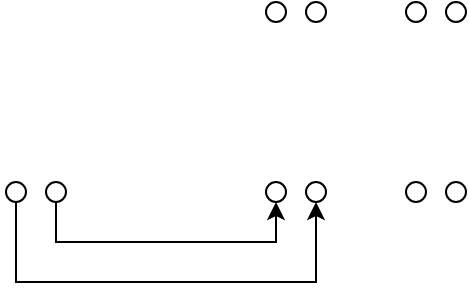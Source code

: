 <mxfile version="20.5.0" type="device" pages="3"><diagram id="5pnFQw1Es6rpp8GB0fTg" name="Страница 1"><mxGraphModel dx="1422" dy="684" grid="1" gridSize="10" guides="1" tooltips="1" connect="1" arrows="1" fold="1" page="1" pageScale="1" pageWidth="827" pageHeight="1169" math="0" shadow="0"><root><mxCell id="0"/><mxCell id="1" parent="0"/><mxCell id="B79gn7pqI2-7_9HuxcN5-2" value="" style="ellipse;whiteSpace=wrap;html=1;aspect=fixed;" parent="1" vertex="1"><mxGeometry x="140" y="270" width="10" height="10" as="geometry"/></mxCell><mxCell id="B79gn7pqI2-7_9HuxcN5-3" value="" style="ellipse;whiteSpace=wrap;html=1;aspect=fixed;" parent="1" vertex="1"><mxGeometry x="160" y="270" width="10" height="10" as="geometry"/></mxCell><mxCell id="B79gn7pqI2-7_9HuxcN5-6" value="" style="ellipse;whiteSpace=wrap;html=1;aspect=fixed;" parent="1" vertex="1"><mxGeometry x="140" y="180" width="10" height="10" as="geometry"/></mxCell><mxCell id="B79gn7pqI2-7_9HuxcN5-7" value="" style="ellipse;whiteSpace=wrap;html=1;aspect=fixed;" parent="1" vertex="1"><mxGeometry x="160" y="180" width="10" height="10" as="geometry"/></mxCell><mxCell id="B79gn7pqI2-7_9HuxcN5-11" style="edgeStyle=orthogonalEdgeStyle;rounded=0;orthogonalLoop=1;jettySize=auto;html=1;exitX=0.5;exitY=1;exitDx=0;exitDy=0;entryX=0.5;entryY=1;entryDx=0;entryDy=0;" parent="1" source="B79gn7pqI2-7_9HuxcN5-8" target="B79gn7pqI2-7_9HuxcN5-3" edge="1"><mxGeometry relative="1" as="geometry"><Array as="points"><mxPoint x="15" y="320"/><mxPoint x="165" y="320"/></Array></mxGeometry></mxCell><mxCell id="B79gn7pqI2-7_9HuxcN5-8" value="" style="ellipse;whiteSpace=wrap;html=1;aspect=fixed;" parent="1" vertex="1"><mxGeometry x="10" y="270" width="10" height="10" as="geometry"/></mxCell><mxCell id="B79gn7pqI2-7_9HuxcN5-10" style="edgeStyle=orthogonalEdgeStyle;rounded=0;orthogonalLoop=1;jettySize=auto;html=1;exitX=0.5;exitY=1;exitDx=0;exitDy=0;entryX=0.5;entryY=1;entryDx=0;entryDy=0;" parent="1" source="B79gn7pqI2-7_9HuxcN5-9" target="B79gn7pqI2-7_9HuxcN5-2" edge="1"><mxGeometry relative="1" as="geometry"/></mxCell><mxCell id="B79gn7pqI2-7_9HuxcN5-9" value="" style="ellipse;whiteSpace=wrap;html=1;aspect=fixed;" parent="1" vertex="1"><mxGeometry x="30" y="270" width="10" height="10" as="geometry"/></mxCell><mxCell id="B79gn7pqI2-7_9HuxcN5-12" value="" style="ellipse;whiteSpace=wrap;html=1;aspect=fixed;" parent="1" vertex="1"><mxGeometry x="210" y="270" width="10" height="10" as="geometry"/></mxCell><mxCell id="B79gn7pqI2-7_9HuxcN5-13" value="" style="ellipse;whiteSpace=wrap;html=1;aspect=fixed;" parent="1" vertex="1"><mxGeometry x="230" y="270" width="10" height="10" as="geometry"/></mxCell><mxCell id="B79gn7pqI2-7_9HuxcN5-14" value="" style="ellipse;whiteSpace=wrap;html=1;aspect=fixed;" parent="1" vertex="1"><mxGeometry x="210" y="180" width="10" height="10" as="geometry"/></mxCell><mxCell id="B79gn7pqI2-7_9HuxcN5-15" value="" style="ellipse;whiteSpace=wrap;html=1;aspect=fixed;" parent="1" vertex="1"><mxGeometry x="230" y="180" width="10" height="10" as="geometry"/></mxCell></root></mxGraphModel></diagram><diagram id="DfN9G4ouOBTlQGwdg9rJ" name="Страница 2"><mxGraphModel dx="569" dy="296" grid="1" gridSize="10" guides="1" tooltips="1" connect="1" arrows="1" fold="1" page="1" pageScale="1" pageWidth="827" pageHeight="1169" math="0" shadow="0"><root><mxCell id="0"/><mxCell id="1" parent="0"/><mxCell id="BCo64XXS9n7HilIrGIHr-55" value="" style="rounded=0;whiteSpace=wrap;html=1;strokeColor=#000000;fontSize=8;fontColor=#FF0000;fillColor=none;fontStyle=1" parent="1" vertex="1"><mxGeometry x="270" y="250" width="80" height="30" as="geometry"/></mxCell><mxCell id="BCo64XXS9n7HilIrGIHr-54" value="" style="rounded=0;whiteSpace=wrap;html=1;strokeColor=#000000;fontSize=8;fontColor=#FF0000;fillColor=none;fontStyle=1" parent="1" vertex="1"><mxGeometry x="140" y="250" width="80" height="30" as="geometry"/></mxCell><mxCell id="BCo64XXS9n7HilIrGIHr-53" value="" style="shape=card;whiteSpace=wrap;html=1;strokeColor=#000000;fontSize=8;fontColor=#FF0000;fillColor=none;size=20;fontStyle=1" parent="1" vertex="1"><mxGeometry x="372.5" y="200" width="127.5" height="80" as="geometry"/></mxCell><mxCell id="BCo64XXS9n7HilIrGIHr-17" style="edgeStyle=orthogonalEdgeStyle;rounded=0;orthogonalLoop=1;jettySize=auto;html=1;exitX=0.5;exitY=1;exitDx=0;exitDy=0;entryX=0.5;entryY=1;entryDx=0;entryDy=0;strokeColor=#FF0000;strokeWidth=2;fontStyle=1;fontSize=8;" parent="1" source="BCo64XXS9n7HilIrGIHr-1" target="BCo64XXS9n7HilIrGIHr-10" edge="1"><mxGeometry relative="1" as="geometry"/></mxCell><mxCell id="BCo64XXS9n7HilIrGIHr-1" value="A2" style="ellipse;whiteSpace=wrap;html=1;aspect=fixed;strokeColor=#FF0000;fontSize=8;labelPosition=right;verticalLabelPosition=middle;align=left;verticalAlign=middle;fontStyle=1" parent="1" vertex="1"><mxGeometry x="140" y="270" width="10" height="10" as="geometry"/></mxCell><mxCell id="BCo64XXS9n7HilIrGIHr-2" value="A1" style="ellipse;whiteSpace=wrap;html=1;aspect=fixed;fillColor=#0000CC;fontSize=8;labelPosition=right;verticalLabelPosition=middle;align=left;verticalAlign=middle;fontStyle=1" parent="1" vertex="1"><mxGeometry x="140" y="250" width="10" height="10" as="geometry"/></mxCell><mxCell id="BCo64XXS9n7HilIrGIHr-3" value="A1" style="ellipse;whiteSpace=wrap;html=1;aspect=fixed;strokeColor=#0000CC;fillColor=#0000CC;fontSize=8;labelPosition=right;verticalLabelPosition=middle;align=left;verticalAlign=middle;fontStyle=1" parent="1" vertex="1"><mxGeometry x="270" y="250" width="10" height="10" as="geometry"/></mxCell><mxCell id="BCo64XXS9n7HilIrGIHr-4" value="&lt;span style=&quot;text-align: left; font-size: 8px;&quot;&gt;A2&lt;/span&gt;" style="ellipse;whiteSpace=wrap;html=1;aspect=fixed;strokeColor=#FF0000;fontSize=8;labelPosition=right;verticalLabelPosition=middle;align=left;verticalAlign=middle;fontStyle=1" parent="1" vertex="1"><mxGeometry x="270" y="270" width="10" height="10" as="geometry"/></mxCell><mxCell id="BCo64XXS9n7HilIrGIHr-50" style="edgeStyle=orthogonalEdgeStyle;rounded=0;orthogonalLoop=1;jettySize=auto;html=1;exitX=0.5;exitY=1;exitDx=0;exitDy=0;entryX=0.5;entryY=0;entryDx=0;entryDy=0;strokeColor=#0000CC;fontSize=8;fontColor=#FF0000;endArrow=classic;endFill=1;strokeWidth=2;fontStyle=1" parent="1" source="BCo64XXS9n7HilIrGIHr-6" target="BCo64XXS9n7HilIrGIHr-2" edge="1"><mxGeometry relative="1" as="geometry"/></mxCell><mxCell id="BCo64XXS9n7HilIrGIHr-6" value="ноль с выключателя 1" style="ellipse;whiteSpace=wrap;html=1;aspect=fixed;labelPosition=center;verticalLabelPosition=top;align=center;verticalAlign=bottom;fontSize=8;fillColor=#0000CC;fontStyle=1" parent="1" vertex="1"><mxGeometry x="140" y="210" width="10" height="10" as="geometry"/></mxCell><mxCell id="BCo64XXS9n7HilIrGIHr-7" style="edgeStyle=orthogonalEdgeStyle;rounded=0;orthogonalLoop=1;jettySize=auto;html=1;exitX=0.5;exitY=1;exitDx=0;exitDy=0;entryX=0.5;entryY=1;entryDx=0;entryDy=0;strokeColor=#FF0000;fontStyle=1;fontSize=8;" parent="1" source="BCo64XXS9n7HilIrGIHr-8" target="BCo64XXS9n7HilIrGIHr-1" edge="1"><mxGeometry relative="1" as="geometry"/></mxCell><mxCell id="BCo64XXS9n7HilIrGIHr-46" style="edgeStyle=orthogonalEdgeStyle;rounded=0;orthogonalLoop=1;jettySize=auto;html=1;exitX=0.5;exitY=1;exitDx=0;exitDy=0;entryX=0.5;entryY=1;entryDx=0;entryDy=0;fontSize=8;endArrow=classic;endFill=1;strokeColor=#FF0000;strokeWidth=2;fontStyle=1" parent="1" source="BCo64XXS9n7HilIrGIHr-8" target="BCo64XXS9n7HilIrGIHr-4" edge="1"><mxGeometry relative="1" as="geometry"/></mxCell><mxCell id="BCo64XXS9n7HilIrGIHr-47" style="edgeStyle=orthogonalEdgeStyle;rounded=0;orthogonalLoop=1;jettySize=auto;html=1;exitX=0.5;exitY=1;exitDx=0;exitDy=0;entryX=0.5;entryY=1;entryDx=0;entryDy=0;fontSize=8;endArrow=classic;endFill=1;strokeColor=#FF0000;strokeWidth=2;fontStyle=1" parent="1" source="BCo64XXS9n7HilIrGIHr-8" target="BCo64XXS9n7HilIrGIHr-12" edge="1"><mxGeometry relative="1" as="geometry"/></mxCell><mxCell id="BCo64XXS9n7HilIrGIHr-52" style="edgeStyle=orthogonalEdgeStyle;rounded=0;orthogonalLoop=1;jettySize=auto;html=1;exitX=0.5;exitY=1;exitDx=0;exitDy=0;entryX=0.5;entryY=1;entryDx=0;entryDy=0;strokeColor=#FF0000;fontSize=8;fontColor=#FF0000;endArrow=classic;endFill=1;strokeWidth=2;fontStyle=1;jumpStyle=none;" parent="1" source="BCo64XXS9n7HilIrGIHr-8" target="BCo64XXS9n7HilIrGIHr-22" edge="1"><mxGeometry relative="1" as="geometry"/></mxCell><mxCell id="BCo64XXS9n7HilIrGIHr-8" value="&lt;font style=&quot;font-size: 8px;&quot;&gt;220&lt;/font&gt;" style="ellipse;whiteSpace=wrap;html=1;aspect=fixed;labelPosition=center;verticalLabelPosition=top;align=center;verticalAlign=bottom;strokeColor=#FF0000;fontStyle=1;fontSize=8;" parent="1" vertex="1"><mxGeometry x="30" y="270" width="10" height="10" as="geometry"/></mxCell><mxCell id="BCo64XXS9n7HilIrGIHr-45" style="edgeStyle=orthogonalEdgeStyle;rounded=0;orthogonalLoop=1;jettySize=auto;html=1;exitX=1;exitY=0.5;exitDx=0;exitDy=0;entryX=0.5;entryY=0;entryDx=0;entryDy=0;fontSize=8;endArrow=classic;endFill=1;strokeColor=#FF0000;strokeWidth=2;fontStyle=1" parent="1" source="BCo64XXS9n7HilIrGIHr-9" target="BCo64XXS9n7HilIrGIHr-31" edge="1"><mxGeometry relative="1" as="geometry"><Array as="points"><mxPoint x="240" y="255"/><mxPoint x="240" y="130"/><mxPoint x="435" y="130"/></Array></mxGeometry></mxCell><mxCell id="BCo64XXS9n7HilIrGIHr-9" value="&lt;font style=&quot;font-size: 8px;&quot;&gt;14(NO)&lt;/font&gt;" style="ellipse;whiteSpace=wrap;html=1;aspect=fixed;fillColor=#FF0000;labelPosition=left;verticalLabelPosition=middle;align=right;verticalAlign=middle;fontSize=8;fontStyle=1" parent="1" vertex="1"><mxGeometry x="210" y="250" width="10" height="10" as="geometry"/></mxCell><mxCell id="BCo64XXS9n7HilIrGIHr-10" value="11(COM)" style="ellipse;whiteSpace=wrap;html=1;aspect=fixed;strokeColor=#FF0000;labelPosition=left;verticalLabelPosition=middle;align=right;verticalAlign=middle;fontSize=8;fontStyle=1" parent="1" vertex="1"><mxGeometry x="210" y="270" width="10" height="10" as="geometry"/></mxCell><mxCell id="BCo64XXS9n7HilIrGIHr-44" style="edgeStyle=orthogonalEdgeStyle;rounded=0;orthogonalLoop=1;jettySize=auto;html=1;exitX=1;exitY=0.5;exitDx=0;exitDy=0;entryX=0.5;entryY=0;entryDx=0;entryDy=0;fontSize=8;endArrow=classic;endFill=1;strokeColor=#FF0000;strokeWidth=2;fontStyle=1" parent="1" source="BCo64XXS9n7HilIrGIHr-11" target="BCo64XXS9n7HilIrGIHr-30" edge="1"><mxGeometry relative="1" as="geometry"><Array as="points"><mxPoint x="360" y="255"/><mxPoint x="360" y="140"/><mxPoint x="415" y="140"/></Array></mxGeometry></mxCell><mxCell id="BCo64XXS9n7HilIrGIHr-11" value="14(NO)" style="ellipse;whiteSpace=wrap;html=1;aspect=fixed;fillColor=#FF0000;labelPosition=left;verticalLabelPosition=middle;align=right;verticalAlign=middle;fontSize=8;fontStyle=1" parent="1" vertex="1"><mxGeometry x="340" y="250" width="10" height="10" as="geometry"/></mxCell><mxCell id="BCo64XXS9n7HilIrGIHr-12" value="11(COM)" style="ellipse;whiteSpace=wrap;html=1;aspect=fixed;strokeColor=#FF0000;labelPosition=left;verticalLabelPosition=middle;align=right;verticalAlign=middle;fontSize=8;fontStyle=1" parent="1" vertex="1"><mxGeometry x="340" y="270" width="10" height="10" as="geometry"/></mxCell><mxCell id="BCo64XXS9n7HilIrGIHr-29" style="edgeStyle=orthogonalEdgeStyle;rounded=0;orthogonalLoop=1;jettySize=auto;html=1;exitX=1;exitY=0.5;exitDx=0;exitDy=0;entryX=0;entryY=0.5;entryDx=0;entryDy=0;fontSize=8;endArrow=none;endFill=0;strokeColor=#FF0000;strokeWidth=5;fontStyle=1" parent="1" source="BCo64XXS9n7HilIrGIHr-22" target="BCo64XXS9n7HilIrGIHr-23" edge="1"><mxGeometry relative="1" as="geometry"/></mxCell><mxCell id="BCo64XXS9n7HilIrGIHr-22" value="фаза" style="ellipse;whiteSpace=wrap;html=1;aspect=fixed;labelPosition=center;verticalLabelPosition=top;align=center;verticalAlign=bottom;fontSize=8;strokeColor=#FF0000;fontStyle=1" parent="1" vertex="1"><mxGeometry x="400" y="270" width="10" height="10" as="geometry"/></mxCell><mxCell id="BCo64XXS9n7HilIrGIHr-23" value="фаза" style="ellipse;whiteSpace=wrap;html=1;aspect=fixed;labelPosition=center;verticalLabelPosition=top;align=center;verticalAlign=bottom;fontSize=8;strokeColor=#FF0000;fontStyle=1" parent="1" vertex="1"><mxGeometry x="420" y="270" width="10" height="10" as="geometry"/></mxCell><mxCell id="B5a2nJnETkFJoJ1aWdCO-7" style="edgeStyle=orthogonalEdgeStyle;rounded=0;orthogonalLoop=1;jettySize=auto;html=1;exitX=0.5;exitY=1;exitDx=0;exitDy=0;entryX=0.5;entryY=0;entryDx=0;entryDy=0;strokeWidth=2;fontSize=8;strokeColor=#FF0000;" edge="1" parent="1" source="BCo64XXS9n7HilIrGIHr-25" target="B5a2nJnETkFJoJ1aWdCO-3"><mxGeometry relative="1" as="geometry"/></mxCell><mxCell id="BCo64XXS9n7HilIrGIHr-25" value="выход реле1 (фаза)" style="ellipse;whiteSpace=wrap;html=1;aspect=fixed;labelPosition=center;verticalLabelPosition=top;align=center;verticalAlign=bottom;fontSize=8;fillColor=#FF0000;fontStyle=1" parent="1" vertex="1"><mxGeometry x="450" y="270" width="10" height="10" as="geometry"/></mxCell><mxCell id="B5a2nJnETkFJoJ1aWdCO-8" style="edgeStyle=orthogonalEdgeStyle;rounded=0;orthogonalLoop=1;jettySize=auto;html=1;exitX=0.5;exitY=1;exitDx=0;exitDy=0;entryX=0.5;entryY=0;entryDx=0;entryDy=0;strokeWidth=2;fontSize=8;strokeColor=#FF0000;" edge="1" parent="1" source="BCo64XXS9n7HilIrGIHr-26" target="B5a2nJnETkFJoJ1aWdCO-4"><mxGeometry relative="1" as="geometry"/></mxCell><mxCell id="BCo64XXS9n7HilIrGIHr-26" value="выход реле2 (фаза)" style="ellipse;whiteSpace=wrap;html=1;aspect=fixed;labelPosition=center;verticalLabelPosition=top;align=center;verticalAlign=bottom;fontSize=8;fillColor=#FF0000;fontStyle=1" parent="1" vertex="1"><mxGeometry x="480" y="270" width="10" height="10" as="geometry"/></mxCell><mxCell id="BCo64XXS9n7HilIrGIHr-27" value="ноль&lt;br style=&quot;font-size: 8px;&quot;&gt;" style="ellipse;whiteSpace=wrap;html=1;aspect=fixed;labelPosition=center;verticalLabelPosition=top;align=center;verticalAlign=bottom;fontSize=8;strokeColor=#0000CC;fontStyle=1" parent="1" vertex="1"><mxGeometry x="380" y="270" width="10" height="10" as="geometry"/></mxCell><mxCell id="BCo64XXS9n7HilIrGIHr-30" value="" style="ellipse;whiteSpace=wrap;html=1;aspect=fixed;labelPosition=center;verticalLabelPosition=top;align=center;verticalAlign=bottom;fontSize=8;fillColor=#FF0000;fontStyle=1" parent="1" vertex="1"><mxGeometry x="410" y="200" width="10" height="10" as="geometry"/></mxCell><mxCell id="BCo64XXS9n7HilIrGIHr-31" value="" style="ellipse;whiteSpace=wrap;html=1;aspect=fixed;labelPosition=center;verticalLabelPosition=top;align=center;verticalAlign=bottom;fontSize=8;fillColor=#FF0000;fontStyle=1" parent="1" vertex="1"><mxGeometry x="430" y="200" width="10" height="10" as="geometry"/></mxCell><mxCell id="BCo64XXS9n7HilIrGIHr-38" style="edgeStyle=orthogonalEdgeStyle;rounded=0;orthogonalLoop=1;jettySize=auto;html=1;exitX=1;exitY=0.5;exitDx=0;exitDy=0;entryX=0.5;entryY=1;entryDx=0;entryDy=0;fontSize=8;endArrow=classic;endFill=1;strokeColor=#0000CC;strokeWidth=2;fontStyle=1" parent="1" source="BCo64XXS9n7HilIrGIHr-35" target="BCo64XXS9n7HilIrGIHr-27" edge="1"><mxGeometry relative="1" as="geometry"><Array as="points"><mxPoint x="385" y="315"/></Array></mxGeometry></mxCell><mxCell id="BCo64XXS9n7HilIrGIHr-35" value="&lt;font style=&quot;font-size: 8px;&quot;&gt;ноль&lt;/font&gt;" style="ellipse;whiteSpace=wrap;html=1;aspect=fixed;labelPosition=center;verticalLabelPosition=bottom;align=center;verticalAlign=top;strokeColor=#0000CC;fontStyle=1;fontSize=8;" parent="1" vertex="1"><mxGeometry x="30" y="310" width="10" height="10" as="geometry"/></mxCell><mxCell id="BCo64XXS9n7HilIrGIHr-51" style="edgeStyle=orthogonalEdgeStyle;rounded=0;orthogonalLoop=1;jettySize=auto;html=1;exitX=0.5;exitY=1;exitDx=0;exitDy=0;entryX=0.5;entryY=0;entryDx=0;entryDy=0;strokeColor=#0000CC;fontSize=8;fontColor=#FF0000;endArrow=classic;endFill=1;strokeWidth=2;fontStyle=1" parent="1" source="BCo64XXS9n7HilIrGIHr-48" target="BCo64XXS9n7HilIrGIHr-3" edge="1"><mxGeometry relative="1" as="geometry"/></mxCell><mxCell id="BCo64XXS9n7HilIrGIHr-48" value="ноль с выключателя 2" style="ellipse;whiteSpace=wrap;html=1;aspect=fixed;labelPosition=center;verticalLabelPosition=top;align=center;verticalAlign=bottom;fontSize=8;fillColor=#0000CC;fontStyle=1" parent="1" vertex="1"><mxGeometry x="270" y="210" width="10" height="10" as="geometry"/></mxCell><mxCell id="B5a2nJnETkFJoJ1aWdCO-3" value="комната&lt;br&gt;" style="ellipse;whiteSpace=wrap;html=1;aspect=fixed;labelPosition=left;verticalLabelPosition=middle;align=right;verticalAlign=middle;fontSize=8;fillColor=#FF0000;fontStyle=1" vertex="1" parent="1"><mxGeometry x="450" y="300" width="10" height="10" as="geometry"/></mxCell><mxCell id="B5a2nJnETkFJoJ1aWdCO-4" value="балкон" style="ellipse;whiteSpace=wrap;html=1;aspect=fixed;labelPosition=center;verticalLabelPosition=bottom;align=center;verticalAlign=top;fontSize=8;fillColor=#FF0000;fontStyle=1" vertex="1" parent="1"><mxGeometry x="480" y="300" width="10" height="10" as="geometry"/></mxCell></root></mxGraphModel></diagram><diagram id="7bYLZHkeZaUVBMXZhZKi" name="Страница 3"><mxGraphModel dx="677" dy="353" grid="1" gridSize="10" guides="1" tooltips="1" connect="1" arrows="1" fold="1" page="1" pageScale="1" pageWidth="827" pageHeight="1169" math="0" shadow="0"><root><mxCell id="0"/><mxCell id="1" parent="0"/><mxCell id="_K1MS7OITGiY3CQB54G0-1" value="&lt;span style=&quot;color: rgb(0, 0, 0);&quot;&gt;&lt;i&gt;&lt;u&gt;&lt;font style=&quot;font-size: 7px;&quot;&gt;Промежуточное реле&lt;/font&gt;&lt;/u&gt;&lt;/i&gt;&lt;/span&gt;" style="rounded=0;whiteSpace=wrap;html=1;strokeColor=#000000;fontSize=8;fontColor=#FF0000;fillColor=none;fontStyle=1" vertex="1" parent="1"><mxGeometry x="260" y="240" width="90" height="40" as="geometry"/></mxCell><mxCell id="_K1MS7OITGiY3CQB54G0-2" value="&lt;font size=&quot;1&quot; color=&quot;#000000&quot;&gt;&lt;i style=&quot;font-size: 7px;&quot;&gt;&lt;u&gt;Промежуточное реле&lt;/u&gt;&lt;/i&gt;&lt;/font&gt;" style="rounded=0;whiteSpace=wrap;html=1;strokeColor=#000000;fontSize=8;fontColor=#FF0000;fillColor=none;fontStyle=1" vertex="1" parent="1"><mxGeometry x="150" y="240" width="90" height="40" as="geometry"/></mxCell><mxCell id="_K1MS7OITGiY3CQB54G0-3" value="&lt;i&gt;&lt;u&gt;&lt;font style=&quot;font-size: 8px;&quot; color=&quot;#000000&quot;&gt;Sonoff Dual R3&lt;/font&gt;&lt;/u&gt;&lt;/i&gt;" style="shape=card;whiteSpace=wrap;html=1;strokeColor=#000000;fontSize=8;fontColor=#FF0000;fillColor=none;size=20;fontStyle=1;align=left;" vertex="1" parent="1"><mxGeometry x="372.5" y="200" width="127.5" height="80" as="geometry"/></mxCell><mxCell id="_K1MS7OITGiY3CQB54G0-4" style="edgeStyle=orthogonalEdgeStyle;rounded=0;orthogonalLoop=1;jettySize=auto;html=1;exitX=0.5;exitY=1;exitDx=0;exitDy=0;entryX=0.5;entryY=1;entryDx=0;entryDy=0;strokeColor=#FF0000;strokeWidth=2;fontStyle=1;fontSize=8;" edge="1" parent="1" source="_K1MS7OITGiY3CQB54G0-5" target="_K1MS7OITGiY3CQB54G0-18"><mxGeometry relative="1" as="geometry"/></mxCell><mxCell id="_K1MS7OITGiY3CQB54G0-5" value="A2" style="ellipse;whiteSpace=wrap;html=1;aspect=fixed;strokeColor=#FF0000;fontSize=8;labelPosition=right;verticalLabelPosition=middle;align=left;verticalAlign=middle;fontStyle=1" vertex="1" parent="1"><mxGeometry x="150" y="270" width="10" height="10" as="geometry"/></mxCell><mxCell id="_K1MS7OITGiY3CQB54G0-6" value="A1" style="ellipse;whiteSpace=wrap;html=1;aspect=fixed;fillColor=#0000CC;fontSize=8;labelPosition=right;verticalLabelPosition=middle;align=left;verticalAlign=middle;fontStyle=1" vertex="1" parent="1"><mxGeometry x="150" y="240" width="10" height="10" as="geometry"/></mxCell><mxCell id="_K1MS7OITGiY3CQB54G0-7" value="A1" style="ellipse;whiteSpace=wrap;html=1;aspect=fixed;strokeColor=#000000;fillColor=#0000CC;fontSize=8;labelPosition=right;verticalLabelPosition=middle;align=left;verticalAlign=middle;fontStyle=1" vertex="1" parent="1"><mxGeometry x="260" y="240" width="10" height="10" as="geometry"/></mxCell><mxCell id="_K1MS7OITGiY3CQB54G0-8" value="&lt;span style=&quot;text-align: left; font-size: 8px;&quot;&gt;A2&lt;/span&gt;" style="ellipse;whiteSpace=wrap;html=1;aspect=fixed;strokeColor=#FF0000;fontSize=8;labelPosition=right;verticalLabelPosition=middle;align=left;verticalAlign=middle;fontStyle=1" vertex="1" parent="1"><mxGeometry x="260" y="270" width="10" height="10" as="geometry"/></mxCell><mxCell id="_K1MS7OITGiY3CQB54G0-9" style="edgeStyle=orthogonalEdgeStyle;rounded=0;orthogonalLoop=1;jettySize=auto;html=1;exitX=1;exitY=0.5;exitDx=0;exitDy=0;entryX=0.5;entryY=0;entryDx=0;entryDy=0;strokeColor=#0000CC;fontSize=8;fontColor=#FF0000;endArrow=classic;endFill=1;strokeWidth=2;fontStyle=1" edge="1" parent="1" source="_K1MS7OITGiY3CQB54G0-10" target="_K1MS7OITGiY3CQB54G0-6"><mxGeometry relative="1" as="geometry"><Array as="points"><mxPoint x="155" y="220"/></Array></mxGeometry></mxCell><mxCell id="_K1MS7OITGiY3CQB54G0-10" value="выход с выключателя 1 (ноль)" style="ellipse;whiteSpace=wrap;html=1;aspect=fixed;labelPosition=center;verticalLabelPosition=top;align=center;verticalAlign=bottom;fontSize=8;fillColor=#0000CC;fontStyle=1" vertex="1" parent="1"><mxGeometry x="110" y="215" width="10" height="10" as="geometry"/></mxCell><mxCell id="_K1MS7OITGiY3CQB54G0-11" style="edgeStyle=orthogonalEdgeStyle;rounded=0;orthogonalLoop=1;jettySize=auto;html=1;exitX=0.5;exitY=1;exitDx=0;exitDy=0;entryX=0.5;entryY=1;entryDx=0;entryDy=0;strokeColor=#FF0000;fontStyle=1;fontSize=8;" edge="1" parent="1" source="_K1MS7OITGiY3CQB54G0-15" target="_K1MS7OITGiY3CQB54G0-5"><mxGeometry relative="1" as="geometry"/></mxCell><mxCell id="_K1MS7OITGiY3CQB54G0-12" style="edgeStyle=orthogonalEdgeStyle;rounded=0;orthogonalLoop=1;jettySize=auto;html=1;exitX=0.5;exitY=1;exitDx=0;exitDy=0;entryX=0.5;entryY=1;entryDx=0;entryDy=0;fontSize=8;endArrow=classic;endFill=1;strokeColor=#FF0000;strokeWidth=2;fontStyle=1" edge="1" parent="1" source="_K1MS7OITGiY3CQB54G0-15" target="_K1MS7OITGiY3CQB54G0-8"><mxGeometry relative="1" as="geometry"/></mxCell><mxCell id="_K1MS7OITGiY3CQB54G0-13" style="edgeStyle=orthogonalEdgeStyle;rounded=0;orthogonalLoop=1;jettySize=auto;html=1;exitX=0.5;exitY=1;exitDx=0;exitDy=0;entryX=0.5;entryY=1;entryDx=0;entryDy=0;fontSize=8;endArrow=classic;endFill=1;strokeColor=#FF0000;strokeWidth=2;fontStyle=1" edge="1" parent="1" source="_K1MS7OITGiY3CQB54G0-15" target="_K1MS7OITGiY3CQB54G0-21"><mxGeometry relative="1" as="geometry"/></mxCell><mxCell id="_K1MS7OITGiY3CQB54G0-14" style="edgeStyle=orthogonalEdgeStyle;rounded=0;orthogonalLoop=1;jettySize=auto;html=1;exitX=0.5;exitY=1;exitDx=0;exitDy=0;entryX=0.5;entryY=1;entryDx=0;entryDy=0;strokeColor=#FF0000;fontSize=8;fontColor=#FF0000;endArrow=classic;endFill=1;strokeWidth=2;fontStyle=1;jumpStyle=none;" edge="1" parent="1" source="_K1MS7OITGiY3CQB54G0-15" target="_K1MS7OITGiY3CQB54G0-23"><mxGeometry relative="1" as="geometry"/></mxCell><mxCell id="_K1MS7OITGiY3CQB54G0-15" value="&lt;font style=&quot;font-size: 8px;&quot;&gt;220&lt;/font&gt;" style="ellipse;whiteSpace=wrap;html=1;aspect=fixed;labelPosition=center;verticalLabelPosition=top;align=center;verticalAlign=bottom;strokeColor=#FF0000;fontStyle=1;fontSize=8;" vertex="1" parent="1"><mxGeometry x="110" y="270" width="10" height="10" as="geometry"/></mxCell><mxCell id="_K1MS7OITGiY3CQB54G0-16" style="edgeStyle=orthogonalEdgeStyle;rounded=0;orthogonalLoop=1;jettySize=auto;html=1;exitX=0.5;exitY=0;exitDx=0;exitDy=0;entryX=0.5;entryY=0;entryDx=0;entryDy=0;fontSize=8;endArrow=classic;endFill=1;strokeColor=#FF0000;strokeWidth=2;fontStyle=1" edge="1" parent="1" source="_K1MS7OITGiY3CQB54G0-17" target="_K1MS7OITGiY3CQB54G0-31"><mxGeometry relative="1" as="geometry"><Array as="points"><mxPoint x="235" y="150"/><mxPoint x="435" y="150"/></Array></mxGeometry></mxCell><mxCell id="_K1MS7OITGiY3CQB54G0-17" value="&lt;font style=&quot;font-size: 8px;&quot;&gt;14(NO)&lt;/font&gt;" style="ellipse;whiteSpace=wrap;html=1;aspect=fixed;fillColor=#FF0000;labelPosition=left;verticalLabelPosition=middle;align=right;verticalAlign=middle;fontSize=8;fontStyle=1" vertex="1" parent="1"><mxGeometry x="230" y="240" width="10" height="10" as="geometry"/></mxCell><mxCell id="_K1MS7OITGiY3CQB54G0-18" value="11(COM)" style="ellipse;whiteSpace=wrap;html=1;aspect=fixed;strokeColor=#FF0000;labelPosition=left;verticalLabelPosition=middle;align=right;verticalAlign=middle;fontSize=8;fontStyle=1" vertex="1" parent="1"><mxGeometry x="230" y="270" width="10" height="10" as="geometry"/></mxCell><mxCell id="_K1MS7OITGiY3CQB54G0-19" style="edgeStyle=orthogonalEdgeStyle;rounded=0;orthogonalLoop=1;jettySize=auto;html=1;exitX=0.5;exitY=0;exitDx=0;exitDy=0;entryX=0.5;entryY=0;entryDx=0;entryDy=0;fontSize=8;endArrow=classic;endFill=1;strokeColor=#FF0000;strokeWidth=2;fontStyle=1" edge="1" parent="1" source="_K1MS7OITGiY3CQB54G0-20" target="_K1MS7OITGiY3CQB54G0-30"><mxGeometry relative="1" as="geometry"><Array as="points"><mxPoint x="345" y="170"/><mxPoint x="415" y="170"/></Array></mxGeometry></mxCell><mxCell id="_K1MS7OITGiY3CQB54G0-20" value="14(NO)" style="ellipse;whiteSpace=wrap;html=1;aspect=fixed;fillColor=#FF0000;labelPosition=left;verticalLabelPosition=middle;align=right;verticalAlign=middle;fontSize=8;fontStyle=1" vertex="1" parent="1"><mxGeometry x="340" y="240" width="10" height="10" as="geometry"/></mxCell><mxCell id="_K1MS7OITGiY3CQB54G0-21" value="11(COM)" style="ellipse;whiteSpace=wrap;html=1;aspect=fixed;strokeColor=#FF0000;labelPosition=left;verticalLabelPosition=middle;align=right;verticalAlign=middle;fontSize=8;fontStyle=1" vertex="1" parent="1"><mxGeometry x="340" y="270" width="10" height="10" as="geometry"/></mxCell><mxCell id="_K1MS7OITGiY3CQB54G0-22" style="edgeStyle=orthogonalEdgeStyle;rounded=0;orthogonalLoop=1;jettySize=auto;html=1;exitX=1;exitY=0.5;exitDx=0;exitDy=0;entryX=0;entryY=0.5;entryDx=0;entryDy=0;fontSize=8;endArrow=none;endFill=0;strokeColor=#FF0000;strokeWidth=5;fontStyle=1" edge="1" parent="1" source="_K1MS7OITGiY3CQB54G0-23" target="_K1MS7OITGiY3CQB54G0-24"><mxGeometry relative="1" as="geometry"/></mxCell><mxCell id="_K1MS7OITGiY3CQB54G0-23" value="фаза" style="ellipse;whiteSpace=wrap;html=1;aspect=fixed;labelPosition=center;verticalLabelPosition=top;align=center;verticalAlign=bottom;fontSize=8;strokeColor=#FF0000;fontStyle=1" vertex="1" parent="1"><mxGeometry x="400" y="270" width="10" height="10" as="geometry"/></mxCell><mxCell id="_K1MS7OITGiY3CQB54G0-24" value="фаза" style="ellipse;whiteSpace=wrap;html=1;aspect=fixed;labelPosition=center;verticalLabelPosition=top;align=center;verticalAlign=bottom;fontSize=8;strokeColor=#FF0000;fontStyle=1" vertex="1" parent="1"><mxGeometry x="420" y="270" width="10" height="10" as="geometry"/></mxCell><mxCell id="_K1MS7OITGiY3CQB54G0-25" style="edgeStyle=orthogonalEdgeStyle;rounded=0;orthogonalLoop=1;jettySize=auto;html=1;exitX=0.5;exitY=1;exitDx=0;exitDy=0;entryX=0.5;entryY=0;entryDx=0;entryDy=0;strokeWidth=2;fontSize=8;strokeColor=#FF0000;" edge="1" parent="1" source="_K1MS7OITGiY3CQB54G0-26" target="_K1MS7OITGiY3CQB54G0-36"><mxGeometry relative="1" as="geometry"/></mxCell><mxCell id="_K1MS7OITGiY3CQB54G0-26" value="выход реле1 (фаза)" style="ellipse;whiteSpace=wrap;html=1;aspect=fixed;labelPosition=center;verticalLabelPosition=top;align=center;verticalAlign=bottom;fontSize=8;fillColor=#FF0000;fontStyle=1" vertex="1" parent="1"><mxGeometry x="450" y="270" width="10" height="10" as="geometry"/></mxCell><mxCell id="_K1MS7OITGiY3CQB54G0-27" style="edgeStyle=orthogonalEdgeStyle;rounded=0;orthogonalLoop=1;jettySize=auto;html=1;exitX=0.5;exitY=1;exitDx=0;exitDy=0;entryX=0.5;entryY=0;entryDx=0;entryDy=0;strokeWidth=2;fontSize=8;strokeColor=#FF0000;" edge="1" parent="1" source="_K1MS7OITGiY3CQB54G0-28" target="_K1MS7OITGiY3CQB54G0-37"><mxGeometry relative="1" as="geometry"/></mxCell><mxCell id="_K1MS7OITGiY3CQB54G0-28" value="выход реле2 (фаза)" style="ellipse;whiteSpace=wrap;html=1;aspect=fixed;labelPosition=center;verticalLabelPosition=top;align=center;verticalAlign=bottom;fontSize=8;fillColor=#FF0000;fontStyle=1" vertex="1" parent="1"><mxGeometry x="480" y="270" width="10" height="10" as="geometry"/></mxCell><mxCell id="_K1MS7OITGiY3CQB54G0-29" value="ноль&lt;br style=&quot;font-size: 8px;&quot;&gt;" style="ellipse;whiteSpace=wrap;html=1;aspect=fixed;labelPosition=center;verticalLabelPosition=top;align=center;verticalAlign=bottom;fontSize=8;strokeColor=#0000CC;fontStyle=1" vertex="1" parent="1"><mxGeometry x="380" y="270" width="10" height="10" as="geometry"/></mxCell><mxCell id="_K1MS7OITGiY3CQB54G0-30" value="&lt;p style=&quot;line-height: 1.2;&quot;&gt;&lt;br&gt;&lt;/p&gt;" style="ellipse;whiteSpace=wrap;html=1;aspect=fixed;labelPosition=center;verticalLabelPosition=bottom;align=center;verticalAlign=top;fontSize=8;fillColor=#FF0000;fontStyle=1" vertex="1" parent="1"><mxGeometry x="410" y="200" width="10" height="10" as="geometry"/></mxCell><mxCell id="_K1MS7OITGiY3CQB54G0-31" value="" style="ellipse;whiteSpace=wrap;html=1;aspect=fixed;labelPosition=center;verticalLabelPosition=top;align=center;verticalAlign=bottom;fontSize=8;fillColor=#FF0000;fontStyle=1" vertex="1" parent="1"><mxGeometry x="430" y="200" width="10" height="10" as="geometry"/></mxCell><mxCell id="_K1MS7OITGiY3CQB54G0-32" style="edgeStyle=orthogonalEdgeStyle;rounded=0;orthogonalLoop=1;jettySize=auto;html=1;exitX=1;exitY=0.5;exitDx=0;exitDy=0;entryX=0.5;entryY=1;entryDx=0;entryDy=0;fontSize=8;endArrow=classic;endFill=1;strokeColor=#0000CC;strokeWidth=2;fontStyle=1" edge="1" parent="1" source="_K1MS7OITGiY3CQB54G0-33" target="_K1MS7OITGiY3CQB54G0-29"><mxGeometry relative="1" as="geometry"><Array as="points"><mxPoint x="385" y="315"/></Array></mxGeometry></mxCell><mxCell id="_K1MS7OITGiY3CQB54G0-33" value="&lt;font style=&quot;font-size: 8px;&quot;&gt;ноль&lt;/font&gt;" style="ellipse;whiteSpace=wrap;html=1;aspect=fixed;labelPosition=center;verticalLabelPosition=bottom;align=center;verticalAlign=top;strokeColor=#0000CC;fontStyle=1;fontSize=8;" vertex="1" parent="1"><mxGeometry x="110" y="310" width="10" height="10" as="geometry"/></mxCell><mxCell id="_K1MS7OITGiY3CQB54G0-34" style="edgeStyle=orthogonalEdgeStyle;rounded=0;orthogonalLoop=1;jettySize=auto;html=1;exitX=1;exitY=0.5;exitDx=0;exitDy=0;entryX=0.5;entryY=0;entryDx=0;entryDy=0;strokeColor=#0000CC;fontSize=8;fontColor=#FF0000;endArrow=classic;endFill=1;strokeWidth=2;fontStyle=1" edge="1" parent="1" source="_K1MS7OITGiY3CQB54G0-35" target="_K1MS7OITGiY3CQB54G0-7"><mxGeometry relative="1" as="geometry"/></mxCell><mxCell id="_K1MS7OITGiY3CQB54G0-35" value="выход с выключателя 2 (ноль)" style="ellipse;whiteSpace=wrap;html=1;aspect=fixed;labelPosition=center;verticalLabelPosition=top;align=center;verticalAlign=bottom;fontSize=8;fillColor=#0000CC;fontStyle=1" vertex="1" parent="1"><mxGeometry x="110" y="170" width="10" height="10" as="geometry"/></mxCell><mxCell id="_K1MS7OITGiY3CQB54G0-36" value="комната&lt;br&gt;" style="ellipse;whiteSpace=wrap;html=1;aspect=fixed;labelPosition=left;verticalLabelPosition=middle;align=right;verticalAlign=middle;fontSize=8;fillColor=#FF0000;fontStyle=1" vertex="1" parent="1"><mxGeometry x="450" y="300" width="10" height="10" as="geometry"/></mxCell><mxCell id="_K1MS7OITGiY3CQB54G0-37" value="балкон" style="ellipse;whiteSpace=wrap;html=1;aspect=fixed;labelPosition=center;verticalLabelPosition=bottom;align=center;verticalAlign=top;fontSize=8;fillColor=#FF0000;fontStyle=1" vertex="1" parent="1"><mxGeometry x="480" y="300" width="10" height="10" as="geometry"/></mxCell><mxCell id="_K1MS7OITGiY3CQB54G0-39" value="&lt;span style=&quot;color: rgb(0, 0, 0); font-family: Helvetica; font-size: 8px; font-style: normal; font-variant-ligatures: normal; font-variant-caps: normal; font-weight: 700; letter-spacing: normal; orphans: 2; text-align: center; text-indent: 0px; text-transform: none; widows: 2; word-spacing: 0px; -webkit-text-stroke-width: 0px; background-color: rgb(248, 249, 250); text-decoration-thickness: initial; text-decoration-style: initial; text-decoration-color: initial; float: none; display: inline !important;&quot;&gt;входы для управления &lt;br&gt;реле 1 и 2 (фаза)&lt;/span&gt;" style="text;whiteSpace=wrap;html=1;fontSize=8;" vertex="1" parent="1"><mxGeometry x="380" y="205" width="140" height="30" as="geometry"/></mxCell></root></mxGraphModel></diagram></mxfile>